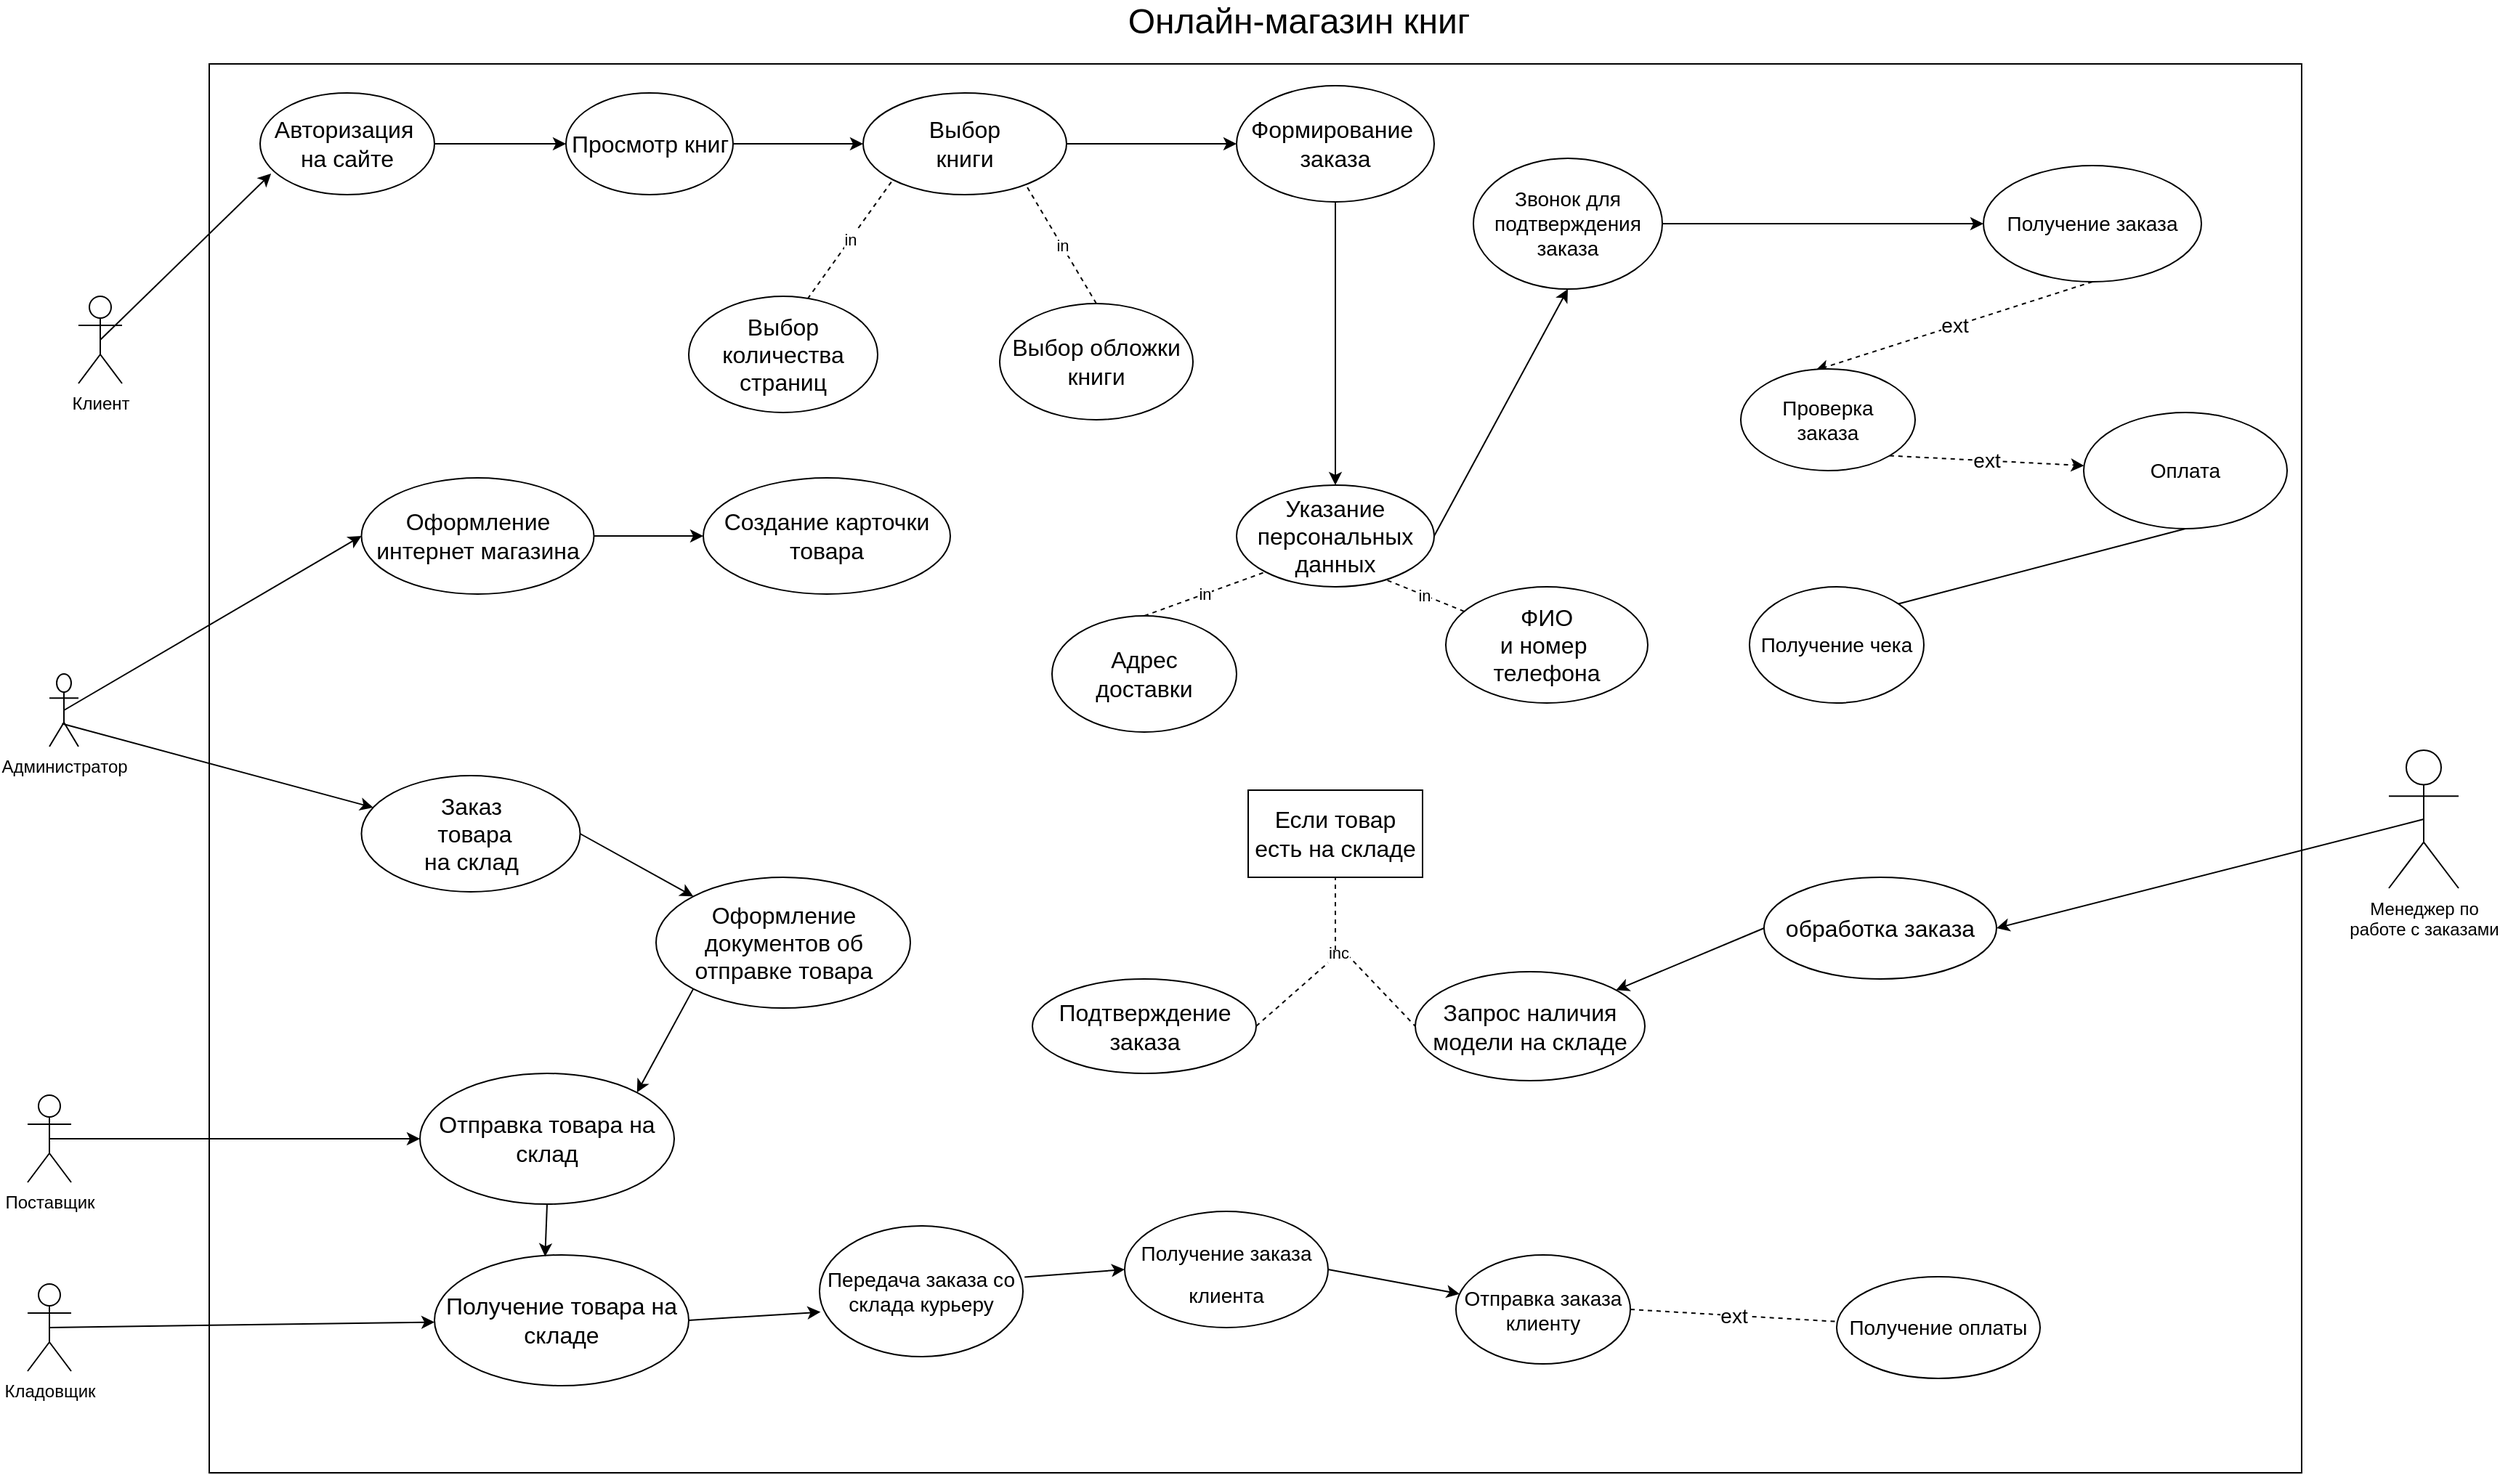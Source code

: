 <mxfile version="20.4.2" type="github"><diagram id="j6TFEMSYMJ4ErdDl74HM" name="Страница 1"><mxGraphModel dx="2858" dy="2296" grid="1" gridSize="10" guides="1" tooltips="1" connect="1" arrows="1" fold="1" page="1" pageScale="1" pageWidth="827" pageHeight="1169" math="0" shadow="0"><root><mxCell id="0"/><mxCell id="1" parent="0"/><mxCell id="-VxqFB4Y0csPGccbHNH4-1" value="Клиент" style="shape=umlActor;verticalLabelPosition=bottom;verticalAlign=top;html=1;" parent="1" vertex="1"><mxGeometry x="-220" y="-380" width="30" height="60" as="geometry"/></mxCell><mxCell id="-VxqFB4Y0csPGccbHNH4-2" value="&lt;p style=&quot;margin: 4px 0px 0px; text-align: center; font-size: 16px;&quot;&gt;&lt;br&gt;&lt;/p&gt;" style="verticalAlign=top;align=left;overflow=fill;fontSize=16;fontFamily=Helvetica;html=1;fillColor=none;" parent="1" vertex="1"><mxGeometry x="-130" y="-540" width="1440" height="970" as="geometry"/></mxCell><mxCell id="-VxqFB4Y0csPGccbHNH4-3" value="Администратор" style="shape=umlActor;verticalLabelPosition=bottom;verticalAlign=top;html=1;" parent="1" vertex="1"><mxGeometry x="-240" y="-120" width="20" height="50" as="geometry"/></mxCell><mxCell id="-VxqFB4Y0csPGccbHNH4-4" value="" style="endArrow=classic;html=1;rounded=0;entryX=0.063;entryY=0.793;entryDx=0;entryDy=0;entryPerimeter=0;exitX=0.5;exitY=0.5;exitDx=0;exitDy=0;exitPerimeter=0;" parent="1" source="-VxqFB4Y0csPGccbHNH4-1" target="-VxqFB4Y0csPGccbHNH4-5" edge="1"><mxGeometry width="50" height="50" relative="1" as="geometry"><mxPoint x="90" y="-220" as="sourcePoint"/><mxPoint x="-60" y="-385" as="targetPoint"/></mxGeometry></mxCell><mxCell id="-VxqFB4Y0csPGccbHNH4-5" value="Авторизация&amp;nbsp;&lt;br&gt;на сайте" style="ellipse;whiteSpace=wrap;html=1;fontSize=16;" parent="1" vertex="1"><mxGeometry x="-95" y="-520" width="120" height="70" as="geometry"/></mxCell><mxCell id="-VxqFB4Y0csPGccbHNH4-6" value="" style="endArrow=classic;html=1;rounded=0;exitX=1;exitY=0.5;exitDx=0;exitDy=0;entryX=0;entryY=0.5;entryDx=0;entryDy=0;" parent="1" source="-VxqFB4Y0csPGccbHNH4-5" target="-VxqFB4Y0csPGccbHNH4-7" edge="1"><mxGeometry width="50" height="50" relative="1" as="geometry"><mxPoint x="420" y="-220" as="sourcePoint"/><mxPoint x="460" y="-290" as="targetPoint"/></mxGeometry></mxCell><mxCell id="-VxqFB4Y0csPGccbHNH4-7" value="Просмотр книг" style="ellipse;whiteSpace=wrap;html=1;fontSize=16;" parent="1" vertex="1"><mxGeometry x="115.5" y="-520" width="115" height="70" as="geometry"/></mxCell><mxCell id="-VxqFB4Y0csPGccbHNH4-8" value="" style="endArrow=classic;html=1;rounded=0;exitX=1;exitY=0.5;exitDx=0;exitDy=0;entryX=0;entryY=0.5;entryDx=0;entryDy=0;" parent="1" source="-VxqFB4Y0csPGccbHNH4-7" target="-VxqFB4Y0csPGccbHNH4-9" edge="1"><mxGeometry width="50" height="50" relative="1" as="geometry"><mxPoint x="260" y="-240" as="sourcePoint"/><mxPoint x="310" y="-290" as="targetPoint"/></mxGeometry></mxCell><mxCell id="-VxqFB4Y0csPGccbHNH4-9" value="Выбор&lt;br style=&quot;font-size: 16px;&quot;&gt;книги" style="ellipse;whiteSpace=wrap;html=1;fontSize=16;" parent="1" vertex="1"><mxGeometry x="320" y="-520" width="140" height="70" as="geometry"/></mxCell><mxCell id="-VxqFB4Y0csPGccbHNH4-10" value="in" style="endArrow=none;dashed=1;html=1;rounded=0;entryX=0;entryY=1;entryDx=0;entryDy=0;exitX=0.629;exitY=0.022;exitDx=0;exitDy=0;exitPerimeter=0;" parent="1" source="-VxqFB4Y0csPGccbHNH4-11" target="-VxqFB4Y0csPGccbHNH4-9" edge="1"><mxGeometry width="50" height="50" relative="1" as="geometry"><mxPoint x="134" y="-280" as="sourcePoint"/><mxPoint x="184" y="-330" as="targetPoint"/></mxGeometry></mxCell><mxCell id="-VxqFB4Y0csPGccbHNH4-11" value="Выбор количества&lt;br style=&quot;font-size: 16px;&quot;&gt;страниц" style="ellipse;whiteSpace=wrap;html=1;fontSize=16;" parent="1" vertex="1"><mxGeometry x="200" y="-380" width="130" height="80" as="geometry"/></mxCell><mxCell id="-VxqFB4Y0csPGccbHNH4-12" value="" style="endArrow=classic;html=1;rounded=0;exitX=1;exitY=0.5;exitDx=0;exitDy=0;entryX=0;entryY=0.5;entryDx=0;entryDy=0;" parent="1" source="-VxqFB4Y0csPGccbHNH4-9" target="-VxqFB4Y0csPGccbHNH4-13" edge="1"><mxGeometry width="50" height="50" relative="1" as="geometry"><mxPoint x="234" y="-220" as="sourcePoint"/><mxPoint x="314" y="-360" as="targetPoint"/></mxGeometry></mxCell><mxCell id="-VxqFB4Y0csPGccbHNH4-13" value="Формирование&amp;nbsp;&lt;br style=&quot;font-size: 16px;&quot;&gt;заказа" style="ellipse;whiteSpace=wrap;html=1;fontSize=16;" parent="1" vertex="1"><mxGeometry x="577" y="-525" width="136" height="80" as="geometry"/></mxCell><mxCell id="-VxqFB4Y0csPGccbHNH4-14" value="Менеджер по &lt;br&gt;работе с заказами" style="shape=umlActor;verticalLabelPosition=bottom;verticalAlign=top;html=1;outlineConnect=0;" parent="1" vertex="1"><mxGeometry x="1370" y="-67.5" width="48" height="95" as="geometry"/></mxCell><mxCell id="-VxqFB4Y0csPGccbHNH4-15" value="" style="endArrow=classic;html=1;rounded=0;entryX=1;entryY=0.5;entryDx=0;entryDy=0;exitX=0.5;exitY=0.5;exitDx=0;exitDy=0;exitPerimeter=0;" parent="1" source="-VxqFB4Y0csPGccbHNH4-14" target="-VxqFB4Y0csPGccbHNH4-22" edge="1"><mxGeometry width="50" height="50" relative="1" as="geometry"><mxPoint x="836" y="325" as="sourcePoint"/><mxPoint x="886" y="275" as="targetPoint"/></mxGeometry></mxCell><mxCell id="-VxqFB4Y0csPGccbHNH4-16" value="Указание персональных данных" style="ellipse;whiteSpace=wrap;html=1;fontSize=16;" parent="1" vertex="1"><mxGeometry x="577" y="-250" width="136" height="70" as="geometry"/></mxCell><mxCell id="-VxqFB4Y0csPGccbHNH4-17" value="" style="endArrow=classic;html=1;rounded=0;entryX=0.5;entryY=0;entryDx=0;entryDy=0;" parent="1" source="-VxqFB4Y0csPGccbHNH4-13" target="-VxqFB4Y0csPGccbHNH4-16" edge="1"><mxGeometry width="50" height="50" relative="1" as="geometry"><mxPoint x="394" y="-220" as="sourcePoint"/><mxPoint x="645" y="-310" as="targetPoint"/></mxGeometry></mxCell><mxCell id="-VxqFB4Y0csPGccbHNH4-18" value="in" style="endArrow=none;dashed=1;html=1;rounded=0;entryX=0;entryY=1;entryDx=0;entryDy=0;exitX=0.5;exitY=0;exitDx=0;exitDy=0;" parent="1" source="-VxqFB4Y0csPGccbHNH4-19" target="-VxqFB4Y0csPGccbHNH4-16" edge="1"><mxGeometry width="50" height="50" relative="1" as="geometry"><mxPoint x="434.0" y="-300" as="sourcePoint"/><mxPoint x="444" y="-290" as="targetPoint"/></mxGeometry></mxCell><mxCell id="-VxqFB4Y0csPGccbHNH4-19" value="Адрес&lt;br style=&quot;font-size: 16px;&quot;&gt;доставки" style="ellipse;whiteSpace=wrap;html=1;fontSize=16;" parent="1" vertex="1"><mxGeometry x="450" y="-160" width="127" height="80" as="geometry"/></mxCell><mxCell id="-VxqFB4Y0csPGccbHNH4-20" value="ФИО&lt;br style=&quot;font-size: 16px;&quot;&gt;и номер&amp;nbsp;&lt;br&gt;телефона" style="ellipse;whiteSpace=wrap;html=1;fontSize=16;" parent="1" vertex="1"><mxGeometry x="721" y="-180" width="139" height="80" as="geometry"/></mxCell><mxCell id="-VxqFB4Y0csPGccbHNH4-21" value="in" style="endArrow=none;dashed=1;html=1;rounded=0;entryX=0.751;entryY=0.927;entryDx=0;entryDy=0;entryPerimeter=0;" parent="1" source="-VxqFB4Y0csPGccbHNH4-20" target="-VxqFB4Y0csPGccbHNH4-16" edge="1"><mxGeometry width="50" height="50" relative="1" as="geometry"><mxPoint x="394" y="-60" as="sourcePoint"/><mxPoint x="444" y="-110" as="targetPoint"/></mxGeometry></mxCell><mxCell id="-VxqFB4Y0csPGccbHNH4-22" value="обработка заказа" style="ellipse;whiteSpace=wrap;html=1;fontSize=16;" parent="1" vertex="1"><mxGeometry x="940" y="20" width="160" height="70" as="geometry"/></mxCell><mxCell id="-VxqFB4Y0csPGccbHNH4-23" value="" style="endArrow=classic;html=1;rounded=0;exitX=0;exitY=0.5;exitDx=0;exitDy=0;" parent="1" source="-VxqFB4Y0csPGccbHNH4-22" target="-VxqFB4Y0csPGccbHNH4-24" edge="1"><mxGeometry width="50" height="50" relative="1" as="geometry"><mxPoint x="820" y="420" as="sourcePoint"/><mxPoint x="990" y="300" as="targetPoint"/></mxGeometry></mxCell><mxCell id="-VxqFB4Y0csPGccbHNH4-24" value="Запрос наличия модели на складе" style="ellipse;whiteSpace=wrap;html=1;fontSize=16;" parent="1" vertex="1"><mxGeometry x="700" y="85" width="158" height="75" as="geometry"/></mxCell><mxCell id="-VxqFB4Y0csPGccbHNH4-25" value="Кладовщик" style="shape=umlActor;verticalLabelPosition=bottom;verticalAlign=top;html=1;outlineConnect=0;" parent="1" vertex="1"><mxGeometry x="-255" y="300" width="30" height="60" as="geometry"/></mxCell><mxCell id="-VxqFB4Y0csPGccbHNH4-26" value="" style="endArrow=classic;html=1;rounded=0;exitX=0.5;exitY=0.5;exitDx=0;exitDy=0;exitPerimeter=0;" parent="1" source="-VxqFB4Y0csPGccbHNH4-25" target="-VxqFB4Y0csPGccbHNH4-30" edge="1"><mxGeometry width="50" height="50" relative="1" as="geometry"><mxPoint x="-785" y="190" as="sourcePoint"/><mxPoint x="-356.503" y="350.712" as="targetPoint"/></mxGeometry></mxCell><mxCell id="-VxqFB4Y0csPGccbHNH4-27" value="Поставщик" style="shape=umlActor;verticalLabelPosition=bottom;verticalAlign=top;html=1;outlineConnect=0;" parent="1" vertex="1"><mxGeometry x="-255" y="170" width="30" height="60" as="geometry"/></mxCell><mxCell id="-VxqFB4Y0csPGccbHNH4-28" value="" style="endArrow=classic;html=1;rounded=0;exitX=0.438;exitY=0.685;exitDx=0;exitDy=0;exitPerimeter=0;" parent="1" source="-VxqFB4Y0csPGccbHNH4-3" target="-VxqFB4Y0csPGccbHNH4-29" edge="1"><mxGeometry width="50" height="50" relative="1" as="geometry"><mxPoint x="120" y="110" as="sourcePoint"/><mxPoint x="230" y="110" as="targetPoint"/></mxGeometry></mxCell><mxCell id="-VxqFB4Y0csPGccbHNH4-29" value="Заказ&lt;br&gt;&amp;nbsp;товара &lt;br&gt;на склад" style="ellipse;whiteSpace=wrap;html=1;fontSize=16;" parent="1" vertex="1"><mxGeometry x="-25.25" y="-50" width="150.5" height="80" as="geometry"/></mxCell><mxCell id="-VxqFB4Y0csPGccbHNH4-30" value="Получение товара на складе" style="ellipse;whiteSpace=wrap;html=1;fontSize=16;" parent="1" vertex="1"><mxGeometry x="25" y="280" width="175" height="90" as="geometry"/></mxCell><mxCell id="-VxqFB4Y0csPGccbHNH4-31" value="" style="endArrow=classic;html=1;rounded=0;exitX=0.5;exitY=0.5;exitDx=0;exitDy=0;exitPerimeter=0;" parent="1" source="-VxqFB4Y0csPGccbHNH4-27" edge="1"><mxGeometry width="50" height="50" relative="1" as="geometry"><mxPoint x="-785" y="-50" as="sourcePoint"/><mxPoint x="15" y="200" as="targetPoint"/></mxGeometry></mxCell><mxCell id="-VxqFB4Y0csPGccbHNH4-32" value="Отправка товара на склад" style="ellipse;whiteSpace=wrap;html=1;fontSize=16;" parent="1" vertex="1"><mxGeometry x="15" y="155" width="175" height="90" as="geometry"/></mxCell><mxCell id="-VxqFB4Y0csPGccbHNH4-33" value="" style="endArrow=classic;html=1;rounded=0;exitX=0.5;exitY=1;exitDx=0;exitDy=0;entryX=0.435;entryY=0.012;entryDx=0;entryDy=0;entryPerimeter=0;" parent="1" source="-VxqFB4Y0csPGccbHNH4-32" target="-VxqFB4Y0csPGccbHNH4-30" edge="1"><mxGeometry width="50" height="50" relative="1" as="geometry"><mxPoint x="80" y="485" as="sourcePoint"/><mxPoint x="-165" y="370" as="targetPoint"/></mxGeometry></mxCell><mxCell id="-VxqFB4Y0csPGccbHNH4-34" value="" style="endArrow=classic;html=1;rounded=0;entryX=0;entryY=0.5;entryDx=0;entryDy=0;exitX=0.5;exitY=0.5;exitDx=0;exitDy=0;exitPerimeter=0;" parent="1" source="-VxqFB4Y0csPGccbHNH4-3" target="-VxqFB4Y0csPGccbHNH4-35" edge="1"><mxGeometry width="50" height="50" relative="1" as="geometry"><mxPoint x="-210" y="-80" as="sourcePoint"/><mxPoint x="350" y="-140" as="targetPoint"/></mxGeometry></mxCell><mxCell id="-VxqFB4Y0csPGccbHNH4-35" value="Оформление интернет магазина" style="ellipse;whiteSpace=wrap;html=1;fontSize=16;" parent="1" vertex="1"><mxGeometry x="-25.25" y="-255" width="160" height="80" as="geometry"/></mxCell><mxCell id="-VxqFB4Y0csPGccbHNH4-36" value="" style="endArrow=classic;html=1;rounded=0;exitX=1;exitY=0.5;exitDx=0;exitDy=0;" parent="1" source="-VxqFB4Y0csPGccbHNH4-35" target="-VxqFB4Y0csPGccbHNH4-37" edge="1"><mxGeometry width="50" height="50" relative="1" as="geometry"><mxPoint x="100" y="-130" as="sourcePoint"/><mxPoint x="804.5" y="-280" as="targetPoint"/></mxGeometry></mxCell><mxCell id="-VxqFB4Y0csPGccbHNH4-37" value="Создание карточки товара" style="ellipse;whiteSpace=wrap;html=1;fontSize=16;" parent="1" vertex="1"><mxGeometry x="210" y="-255" width="170" height="80" as="geometry"/></mxCell><mxCell id="-VxqFB4Y0csPGccbHNH4-38" value="Подтверждение&lt;br style=&quot;font-size: 16px;&quot;&gt;заказа" style="ellipse;whiteSpace=wrap;html=1;fontSize=16;" parent="1" vertex="1"><mxGeometry x="436.5" y="90" width="154" height="65" as="geometry"/></mxCell><mxCell id="-VxqFB4Y0csPGccbHNH4-39" value="inc" style="endArrow=none;dashed=1;html=1;rounded=0;entryX=0;entryY=0.5;entryDx=0;entryDy=0;exitX=1;exitY=0.5;exitDx=0;exitDy=0;" parent="1" source="-VxqFB4Y0csPGccbHNH4-38" target="-VxqFB4Y0csPGccbHNH4-24" edge="1"><mxGeometry width="50" height="50" relative="1" as="geometry"><mxPoint x="830" y="280" as="sourcePoint"/><mxPoint x="880" y="230" as="targetPoint"/><Array as="points"><mxPoint x="650" y="70"/></Array></mxGeometry></mxCell><mxCell id="-VxqFB4Y0csPGccbHNH4-40" value="Если товар есть на складе" style="rounded=0;whiteSpace=wrap;html=1;fontSize=16;" parent="1" vertex="1"><mxGeometry x="585" y="-40" width="120" height="60" as="geometry"/></mxCell><mxCell id="-VxqFB4Y0csPGccbHNH4-41" value="" style="endArrow=none;dashed=1;html=1;rounded=0;entryX=0.5;entryY=1;entryDx=0;entryDy=0;" parent="1" target="-VxqFB4Y0csPGccbHNH4-40" edge="1"><mxGeometry width="50" height="50" relative="1" as="geometry"><mxPoint x="645" y="70" as="sourcePoint"/><mxPoint x="780" y="340" as="targetPoint"/></mxGeometry></mxCell><mxCell id="-VxqFB4Y0csPGccbHNH4-42" value="" style="endArrow=classic;html=1;rounded=0;exitX=1;exitY=0.5;exitDx=0;exitDy=0;entryX=0;entryY=0;entryDx=0;entryDy=0;" parent="1" source="-VxqFB4Y0csPGccbHNH4-29" target="-VxqFB4Y0csPGccbHNH4-91" edge="1"><mxGeometry width="50" height="50" relative="1" as="geometry"><mxPoint x="390" y="170" as="sourcePoint"/><mxPoint x="430" y="120" as="targetPoint"/></mxGeometry></mxCell><mxCell id="-VxqFB4Y0csPGccbHNH4-43" value="Онлайн-магазин книг" style="text;html=1;strokeColor=none;fillColor=none;align=center;verticalAlign=middle;whiteSpace=wrap;rounded=0;fontSize=24;" parent="1" vertex="1"><mxGeometry x="480" y="-584" width="280" height="30" as="geometry"/></mxCell><mxCell id="-VxqFB4Y0csPGccbHNH4-44" value="&lt;font style=&quot;font-size: 14px;&quot;&gt;Получение заказа клиента&lt;/font&gt;" style="ellipse;whiteSpace=wrap;html=1;fontSize=24;" parent="1" vertex="1"><mxGeometry x="500" y="250" width="140" height="80" as="geometry"/></mxCell><mxCell id="-VxqFB4Y0csPGccbHNH4-45" value="" style="endArrow=classic;html=1;rounded=0;fontSize=24;exitX=1;exitY=0.5;exitDx=0;exitDy=0;entryX=0.005;entryY=0.659;entryDx=0;entryDy=0;entryPerimeter=0;" parent="1" source="-VxqFB4Y0csPGccbHNH4-30" target="-VxqFB4Y0csPGccbHNH4-46" edge="1"><mxGeometry width="50" height="50" relative="1" as="geometry"><mxPoint x="430" y="220" as="sourcePoint"/><mxPoint x="480" y="170" as="targetPoint"/></mxGeometry></mxCell><mxCell id="-VxqFB4Y0csPGccbHNH4-46" value="Передача заказа со склада курьеру" style="ellipse;whiteSpace=wrap;html=1;fontSize=14;" parent="1" vertex="1"><mxGeometry x="290" y="260" width="140" height="90" as="geometry"/></mxCell><mxCell id="-VxqFB4Y0csPGccbHNH4-47" value="" style="endArrow=classic;html=1;rounded=0;fontSize=14;exitX=1;exitY=0.5;exitDx=0;exitDy=0;entryX=0.5;entryY=1;entryDx=0;entryDy=0;" parent="1" source="-VxqFB4Y0csPGccbHNH4-16" target="-VxqFB4Y0csPGccbHNH4-48" edge="1"><mxGeometry width="50" height="50" relative="1" as="geometry"><mxPoint x="410" y="-90" as="sourcePoint"/><mxPoint x="460" y="-140" as="targetPoint"/></mxGeometry></mxCell><mxCell id="-VxqFB4Y0csPGccbHNH4-48" value="Звонок для подтверждения заказа" style="ellipse;whiteSpace=wrap;html=1;fontSize=14;" parent="1" vertex="1"><mxGeometry x="740" y="-475" width="130" height="90" as="geometry"/></mxCell><mxCell id="-VxqFB4Y0csPGccbHNH4-49" value="" style="endArrow=classic;html=1;rounded=0;fontSize=14;exitX=1;exitY=0.5;exitDx=0;exitDy=0;" parent="1" source="-VxqFB4Y0csPGccbHNH4-44" target="-VxqFB4Y0csPGccbHNH4-50" edge="1"><mxGeometry width="50" height="50" relative="1" as="geometry"><mxPoint x="151.57" y="-95" as="sourcePoint"/><mxPoint x="201.57" y="-145" as="targetPoint"/></mxGeometry></mxCell><mxCell id="-VxqFB4Y0csPGccbHNH4-50" value="Отправка заказа клиенту" style="ellipse;whiteSpace=wrap;html=1;fontSize=14;" parent="1" vertex="1"><mxGeometry x="728" y="280" width="120" height="75" as="geometry"/></mxCell><mxCell id="-VxqFB4Y0csPGccbHNH4-51" value="Получение заказа" style="ellipse;whiteSpace=wrap;html=1;fontSize=14;" parent="1" vertex="1"><mxGeometry x="1091" y="-470" width="150" height="80" as="geometry"/></mxCell><mxCell id="-VxqFB4Y0csPGccbHNH4-52" value="" style="endArrow=classic;html=1;rounded=0;fontSize=14;entryX=0;entryY=0.5;entryDx=0;entryDy=0;" parent="1" source="-VxqFB4Y0csPGccbHNH4-48" target="-VxqFB4Y0csPGccbHNH4-51" edge="1"><mxGeometry width="50" height="50" relative="1" as="geometry"><mxPoint x="410" as="sourcePoint"/><mxPoint x="460" y="-50" as="targetPoint"/></mxGeometry></mxCell><mxCell id="-VxqFB4Y0csPGccbHNH4-53" value="ext" style="endArrow=classic;html=1;rounded=0;fontSize=14;exitX=0.5;exitY=1;exitDx=0;exitDy=0;dashed=1;entryX=0.429;entryY=0.013;entryDx=0;entryDy=0;entryPerimeter=0;" parent="1" source="-VxqFB4Y0csPGccbHNH4-51" target="-VxqFB4Y0csPGccbHNH4-54" edge="1"><mxGeometry width="50" height="50" relative="1" as="geometry"><mxPoint x="650" y="40" as="sourcePoint"/><mxPoint x="700" y="-10" as="targetPoint"/></mxGeometry></mxCell><mxCell id="-VxqFB4Y0csPGccbHNH4-54" value="Проверка&lt;br&gt;заказа" style="ellipse;whiteSpace=wrap;html=1;fontSize=14;" parent="1" vertex="1"><mxGeometry x="924" y="-330" width="120" height="70" as="geometry"/></mxCell><mxCell id="-VxqFB4Y0csPGccbHNH4-55" value="ext" style="endArrow=classic;html=1;rounded=0;dashed=1;fontSize=14;exitX=1;exitY=1;exitDx=0;exitDy=0;" parent="1" source="-VxqFB4Y0csPGccbHNH4-54" target="-VxqFB4Y0csPGccbHNH4-56" edge="1"><mxGeometry width="50" height="50" relative="1" as="geometry"><mxPoint x="650" y="40" as="sourcePoint"/><mxPoint x="710" y="-20" as="targetPoint"/></mxGeometry></mxCell><mxCell id="-VxqFB4Y0csPGccbHNH4-56" value="Оплата" style="ellipse;whiteSpace=wrap;html=1;fontSize=14;" parent="1" vertex="1"><mxGeometry x="1160" y="-300" width="140" height="80" as="geometry"/></mxCell><mxCell id="-VxqFB4Y0csPGccbHNH4-59" value="" style="endArrow=classic;html=1;rounded=0;fontSize=14;exitX=1.008;exitY=0.391;exitDx=0;exitDy=0;entryX=0;entryY=0.5;entryDx=0;entryDy=0;exitPerimeter=0;" parent="1" source="-VxqFB4Y0csPGccbHNH4-46" target="-VxqFB4Y0csPGccbHNH4-44" edge="1"><mxGeometry width="50" height="50" relative="1" as="geometry"><mxPoint x="343.996" y="173.284" as="sourcePoint"/><mxPoint x="887.57" y="-55" as="targetPoint"/></mxGeometry></mxCell><mxCell id="-VxqFB4Y0csPGccbHNH4-60" value="ext" style="endArrow=none;dashed=1;html=1;rounded=0;fontSize=14;exitX=1;exitY=0.5;exitDx=0;exitDy=0;" parent="1" source="-VxqFB4Y0csPGccbHNH4-50" target="-VxqFB4Y0csPGccbHNH4-61" edge="1"><mxGeometry width="50" height="50" relative="1" as="geometry"><mxPoint x="810" y="20" as="sourcePoint"/><mxPoint x="860" y="-30" as="targetPoint"/></mxGeometry></mxCell><mxCell id="-VxqFB4Y0csPGccbHNH4-61" value="Получение оплаты" style="ellipse;whiteSpace=wrap;html=1;fontSize=14;" parent="1" vertex="1"><mxGeometry x="990" y="295" width="140" height="70" as="geometry"/></mxCell><mxCell id="-VxqFB4Y0csPGccbHNH4-64" value="" style="endArrow=none;html=1;rounded=0;fontSize=14;entryX=0.5;entryY=1;entryDx=0;entryDy=0;exitX=1;exitY=0;exitDx=0;exitDy=0;" parent="1" source="-VxqFB4Y0csPGccbHNH4-65" target="-VxqFB4Y0csPGccbHNH4-56" edge="1"><mxGeometry width="50" height="50" relative="1" as="geometry"><mxPoint x="810" as="sourcePoint"/><mxPoint x="860" y="-50" as="targetPoint"/></mxGeometry></mxCell><mxCell id="-VxqFB4Y0csPGccbHNH4-65" value="Получение чека" style="ellipse;whiteSpace=wrap;html=1;fontSize=14;" parent="1" vertex="1"><mxGeometry x="930" y="-180" width="120" height="80" as="geometry"/></mxCell><mxCell id="-VxqFB4Y0csPGccbHNH4-68" value="Выбор обложки &lt;br style=&quot;font-size: 16px;&quot;&gt;книги" style="ellipse;whiteSpace=wrap;html=1;fontSize=16;" parent="1" vertex="1"><mxGeometry x="414" y="-375" width="133" height="80" as="geometry"/></mxCell><mxCell id="-VxqFB4Y0csPGccbHNH4-69" value="in" style="endArrow=none;dashed=1;html=1;rounded=0;entryX=0.5;entryY=1;entryDx=0;entryDy=0;exitX=0.5;exitY=0;exitDx=0;exitDy=0;" parent="1" source="-VxqFB4Y0csPGccbHNH4-68" edge="1"><mxGeometry width="50" height="50" relative="1" as="geometry"><mxPoint x="351.094" y="-373.68" as="sourcePoint"/><mxPoint x="433" y="-455" as="targetPoint"/></mxGeometry></mxCell><mxCell id="-VxqFB4Y0csPGccbHNH4-91" value="Оформление документов об отправке товара" style="ellipse;whiteSpace=wrap;html=1;fontSize=16;" parent="1" vertex="1"><mxGeometry x="177.5" y="20" width="175" height="90" as="geometry"/></mxCell><mxCell id="-VxqFB4Y0csPGccbHNH4-92" value="" style="endArrow=classic;html=1;rounded=0;exitX=0;exitY=1;exitDx=0;exitDy=0;entryX=1;entryY=0;entryDx=0;entryDy=0;" parent="1" source="-VxqFB4Y0csPGccbHNH4-91" target="-VxqFB4Y0csPGccbHNH4-32" edge="1"><mxGeometry width="50" height="50" relative="1" as="geometry"><mxPoint x="287.5" y="60" as="sourcePoint"/><mxPoint x="103.009" y="25.78" as="targetPoint"/></mxGeometry></mxCell></root></mxGraphModel></diagram></mxfile>